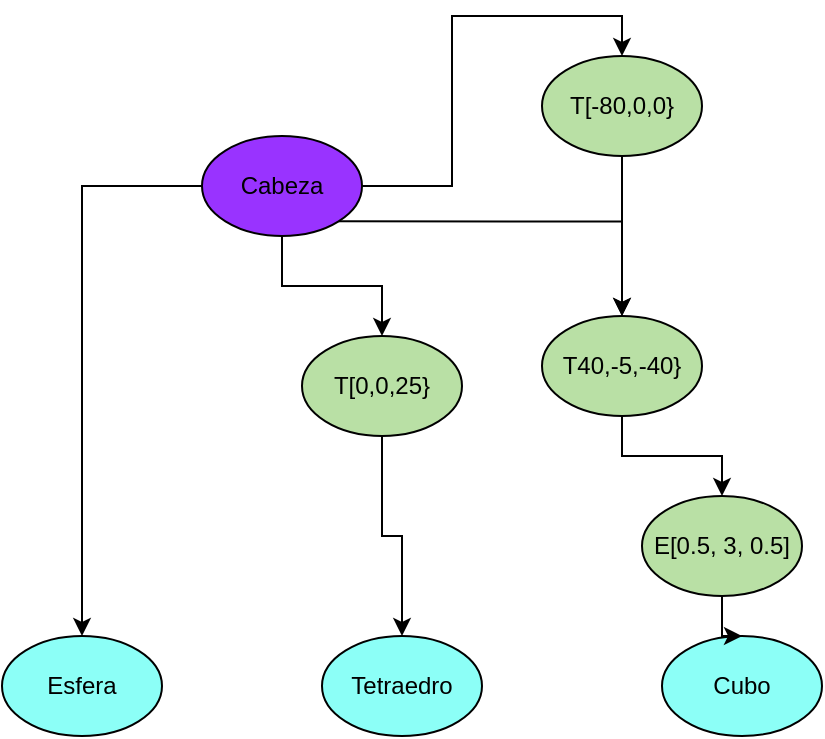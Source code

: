 <mxfile version="16.5.2" type="github">
  <diagram id="bH2xgzkf1_p3QHETKtJT" name="Page-1">
    <mxGraphModel dx="653" dy="910" grid="1" gridSize="10" guides="1" tooltips="1" connect="1" arrows="1" fold="1" page="1" pageScale="1" pageWidth="850" pageHeight="1100" math="0" shadow="0">
      <root>
        <mxCell id="0" />
        <mxCell id="1" parent="0" />
        <mxCell id="Xnhx09M0OD6a86ZJEKQ_-13" style="edgeStyle=orthogonalEdgeStyle;rounded=0;orthogonalLoop=1;jettySize=auto;html=1;exitX=0.5;exitY=1;exitDx=0;exitDy=0;" parent="1" source="Xnhx09M0OD6a86ZJEKQ_-1" target="Xnhx09M0OD6a86ZJEKQ_-11" edge="1">
          <mxGeometry relative="1" as="geometry" />
        </mxCell>
        <mxCell id="Xnhx09M0OD6a86ZJEKQ_-14" style="edgeStyle=orthogonalEdgeStyle;rounded=0;orthogonalLoop=1;jettySize=auto;html=1;exitX=1;exitY=0.5;exitDx=0;exitDy=0;entryX=0.5;entryY=0;entryDx=0;entryDy=0;" parent="1" source="Xnhx09M0OD6a86ZJEKQ_-1" target="Xnhx09M0OD6a86ZJEKQ_-6" edge="1">
          <mxGeometry relative="1" as="geometry" />
        </mxCell>
        <mxCell id="Xnhx09M0OD6a86ZJEKQ_-15" style="edgeStyle=orthogonalEdgeStyle;rounded=0;orthogonalLoop=1;jettySize=auto;html=1;exitX=1;exitY=1;exitDx=0;exitDy=0;entryX=0.5;entryY=0;entryDx=0;entryDy=0;" parent="1" source="Xnhx09M0OD6a86ZJEKQ_-1" target="Xnhx09M0OD6a86ZJEKQ_-5" edge="1">
          <mxGeometry relative="1" as="geometry" />
        </mxCell>
        <mxCell id="Xnhx09M0OD6a86ZJEKQ_-20" style="edgeStyle=orthogonalEdgeStyle;rounded=0;orthogonalLoop=1;jettySize=auto;html=1;exitX=0;exitY=0.5;exitDx=0;exitDy=0;" parent="1" source="Xnhx09M0OD6a86ZJEKQ_-1" target="Xnhx09M0OD6a86ZJEKQ_-2" edge="1">
          <mxGeometry relative="1" as="geometry" />
        </mxCell>
        <mxCell id="Xnhx09M0OD6a86ZJEKQ_-1" value="Cabeza" style="ellipse;whiteSpace=wrap;html=1;fillColor=#9933FF;" parent="1" vertex="1">
          <mxGeometry x="140" y="120" width="80" height="50" as="geometry" />
        </mxCell>
        <mxCell id="Xnhx09M0OD6a86ZJEKQ_-2" value="Esfera" style="ellipse;whiteSpace=wrap;html=1;fillColor=#8CFFF7;" parent="1" vertex="1">
          <mxGeometry x="40" y="370" width="80" height="50" as="geometry" />
        </mxCell>
        <mxCell id="Xnhx09M0OD6a86ZJEKQ_-3" value="Tetraedro" style="ellipse;whiteSpace=wrap;html=1;fillColor=#8CFFF7;" parent="1" vertex="1">
          <mxGeometry x="200" y="370" width="80" height="50" as="geometry" />
        </mxCell>
        <mxCell id="Xnhx09M0OD6a86ZJEKQ_-4" value="Cubo" style="ellipse;whiteSpace=wrap;html=1;fillColor=#8CFFF7;" parent="1" vertex="1">
          <mxGeometry x="370" y="370" width="80" height="50" as="geometry" />
        </mxCell>
        <mxCell id="Xnhx09M0OD6a86ZJEKQ_-16" style="edgeStyle=orthogonalEdgeStyle;rounded=0;orthogonalLoop=1;jettySize=auto;html=1;exitX=0.5;exitY=1;exitDx=0;exitDy=0;" parent="1" source="Xnhx09M0OD6a86ZJEKQ_-5" target="Xnhx09M0OD6a86ZJEKQ_-12" edge="1">
          <mxGeometry relative="1" as="geometry" />
        </mxCell>
        <mxCell id="Xnhx09M0OD6a86ZJEKQ_-5" value="T40,-5,-40}" style="ellipse;whiteSpace=wrap;html=1;fillColor=#B9E0A5;" parent="1" vertex="1">
          <mxGeometry x="310" y="210" width="80" height="50" as="geometry" />
        </mxCell>
        <mxCell id="8W_9MzMiLuGlS2uiaAWO-2" style="edgeStyle=orthogonalEdgeStyle;rounded=0;orthogonalLoop=1;jettySize=auto;html=1;exitX=0.5;exitY=1;exitDx=0;exitDy=0;" edge="1" parent="1" source="Xnhx09M0OD6a86ZJEKQ_-6" target="Xnhx09M0OD6a86ZJEKQ_-5">
          <mxGeometry relative="1" as="geometry" />
        </mxCell>
        <mxCell id="Xnhx09M0OD6a86ZJEKQ_-6" value="T[-80,0,0}" style="ellipse;whiteSpace=wrap;html=1;fillColor=#B9E0A5;" parent="1" vertex="1">
          <mxGeometry x="310" y="80" width="80" height="50" as="geometry" />
        </mxCell>
        <mxCell id="Xnhx09M0OD6a86ZJEKQ_-19" style="edgeStyle=orthogonalEdgeStyle;rounded=0;orthogonalLoop=1;jettySize=auto;html=1;exitX=0.5;exitY=1;exitDx=0;exitDy=0;" parent="1" source="Xnhx09M0OD6a86ZJEKQ_-11" target="Xnhx09M0OD6a86ZJEKQ_-3" edge="1">
          <mxGeometry relative="1" as="geometry" />
        </mxCell>
        <mxCell id="Xnhx09M0OD6a86ZJEKQ_-11" value="T[0,0,25}" style="ellipse;whiteSpace=wrap;html=1;fillColor=#B9E0A5;" parent="1" vertex="1">
          <mxGeometry x="190" y="220" width="80" height="50" as="geometry" />
        </mxCell>
        <mxCell id="Xnhx09M0OD6a86ZJEKQ_-18" style="edgeStyle=orthogonalEdgeStyle;rounded=0;orthogonalLoop=1;jettySize=auto;html=1;exitX=0.5;exitY=1;exitDx=0;exitDy=0;" parent="1" source="Xnhx09M0OD6a86ZJEKQ_-12" target="Xnhx09M0OD6a86ZJEKQ_-4" edge="1">
          <mxGeometry relative="1" as="geometry" />
        </mxCell>
        <mxCell id="Xnhx09M0OD6a86ZJEKQ_-12" value="E[0.5, 3, 0.5]" style="ellipse;whiteSpace=wrap;html=1;fillColor=#B9E0A5;" parent="1" vertex="1">
          <mxGeometry x="360" y="300" width="80" height="50" as="geometry" />
        </mxCell>
      </root>
    </mxGraphModel>
  </diagram>
</mxfile>
